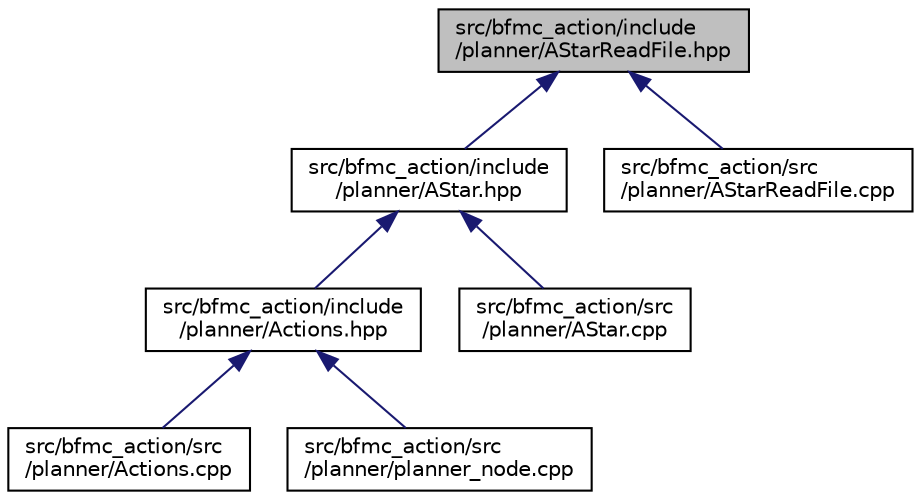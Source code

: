 digraph "src/bfmc_action/include/planner/AStarReadFile.hpp"
{
 // LATEX_PDF_SIZE
  edge [fontname="Helvetica",fontsize="10",labelfontname="Helvetica",labelfontsize="10"];
  node [fontname="Helvetica",fontsize="10",shape=record];
  Node1 [label="src/bfmc_action/include\l/planner/AStarReadFile.hpp",height=0.2,width=0.4,color="black", fillcolor="grey75", style="filled", fontcolor="black",tooltip="The header file for accessing the map data to perform the AStar algorithm used in the BFMC 2023."];
  Node1 -> Node2 [dir="back",color="midnightblue",fontsize="10",style="solid",fontname="Helvetica"];
  Node2 [label="src/bfmc_action/include\l/planner/AStar.hpp",height=0.2,width=0.4,color="black", fillcolor="white", style="filled",URL="$_a_star_8hpp.html",tooltip="The header file for the AStar algorithm used in the BFMC 2023."];
  Node2 -> Node3 [dir="back",color="midnightblue",fontsize="10",style="solid",fontname="Helvetica"];
  Node3 [label="src/bfmc_action/include\l/planner/Actions.hpp",height=0.2,width=0.4,color="black", fillcolor="white", style="filled",URL="$_actions_8hpp.html",tooltip="The header file for actions used in the BFMC 2023."];
  Node3 -> Node4 [dir="back",color="midnightblue",fontsize="10",style="solid",fontname="Helvetica"];
  Node4 [label="src/bfmc_action/src\l/planner/Actions.cpp",height=0.2,width=0.4,color="black", fillcolor="white", style="filled",URL="$_actions_8cpp.html",tooltip="The file implements actions used in the BFMC 2023."];
  Node3 -> Node5 [dir="back",color="midnightblue",fontsize="10",style="solid",fontname="Helvetica"];
  Node5 [label="src/bfmc_action/src\l/planner/planner_node.cpp",height=0.2,width=0.4,color="black", fillcolor="white", style="filled",URL="$planner__node_8cpp.html",tooltip="This file manages the Environment, Action and Command classes and is responsible for the behavior pla..."];
  Node2 -> Node6 [dir="back",color="midnightblue",fontsize="10",style="solid",fontname="Helvetica"];
  Node6 [label="src/bfmc_action/src\l/planner/AStar.cpp",height=0.2,width=0.4,color="black", fillcolor="white", style="filled",URL="$_a_star_8cpp.html",tooltip="The file implements the AStar algorithm used in the BFMC 2023."];
  Node1 -> Node7 [dir="back",color="midnightblue",fontsize="10",style="solid",fontname="Helvetica"];
  Node7 [label="src/bfmc_action/src\l/planner/AStarReadFile.cpp",height=0.2,width=0.4,color="black", fillcolor="white", style="filled",URL="$_a_star_read_file_8cpp.html",tooltip="The file implements the access to the map data to perform the AStar algorithm used in the BFMC 2023."];
}
